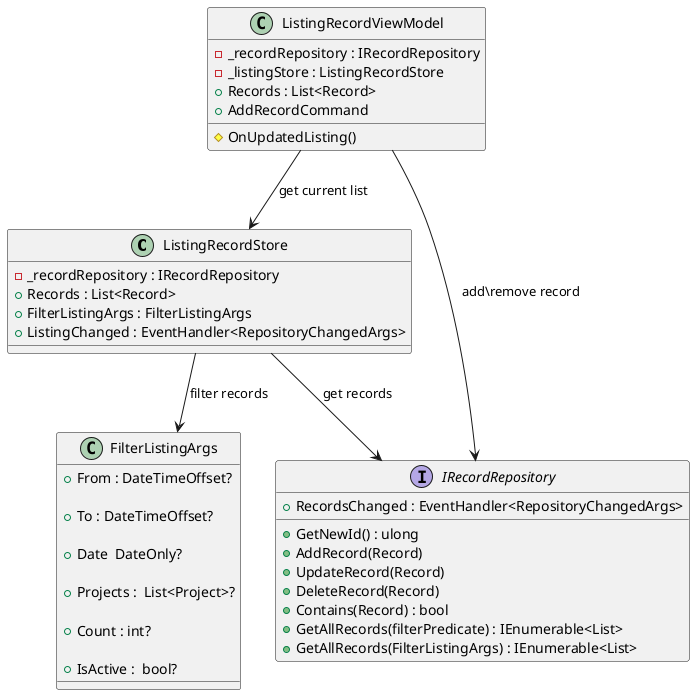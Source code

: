 @startuml

class "ListingRecordStore" as store {
    - _recordRepository : IRecordRepository
    + Records : List<Record>
    + FilterListingArgs : FilterListingArgs
    + ListingChanged : EventHandler<RepositoryChangedArgs>
}


interface "IRecordRepository" as repository {
    + GetNewId() : ulong
    + AddRecord(Record)
    + UpdateRecord(Record)
    + DeleteRecord(Record)
    + Contains(Record) : bool
    + GetAllRecords(filterPredicate) : IEnumerable<List>
    + GetAllRecords(FilterListingArgs) : IEnumerable<List>
    + RecordsChanged : EventHandler<RepositoryChangedArgs>
}

class "ListingRecordViewModel" as vm {
    - _recordRepository : IRecordRepository
    - _listingStore : ListingRecordStore
    + Records : List<Record>
    + AddRecordCommand
    # OnUpdatedListing()


}

class "FilterListingArgs" as filter {
        + From : DateTimeOffset? 

        + To : DateTimeOffset? 

        +Date  DateOnly? 

        + Projects :  List<Project>?

        +  Count : int?

        + IsActive :  bool?
}

vm --> store : "get current list"
vm --> repository : "add\\remove record"
store --> repository : "get records"
store --> filter : "filter records"


@enduml